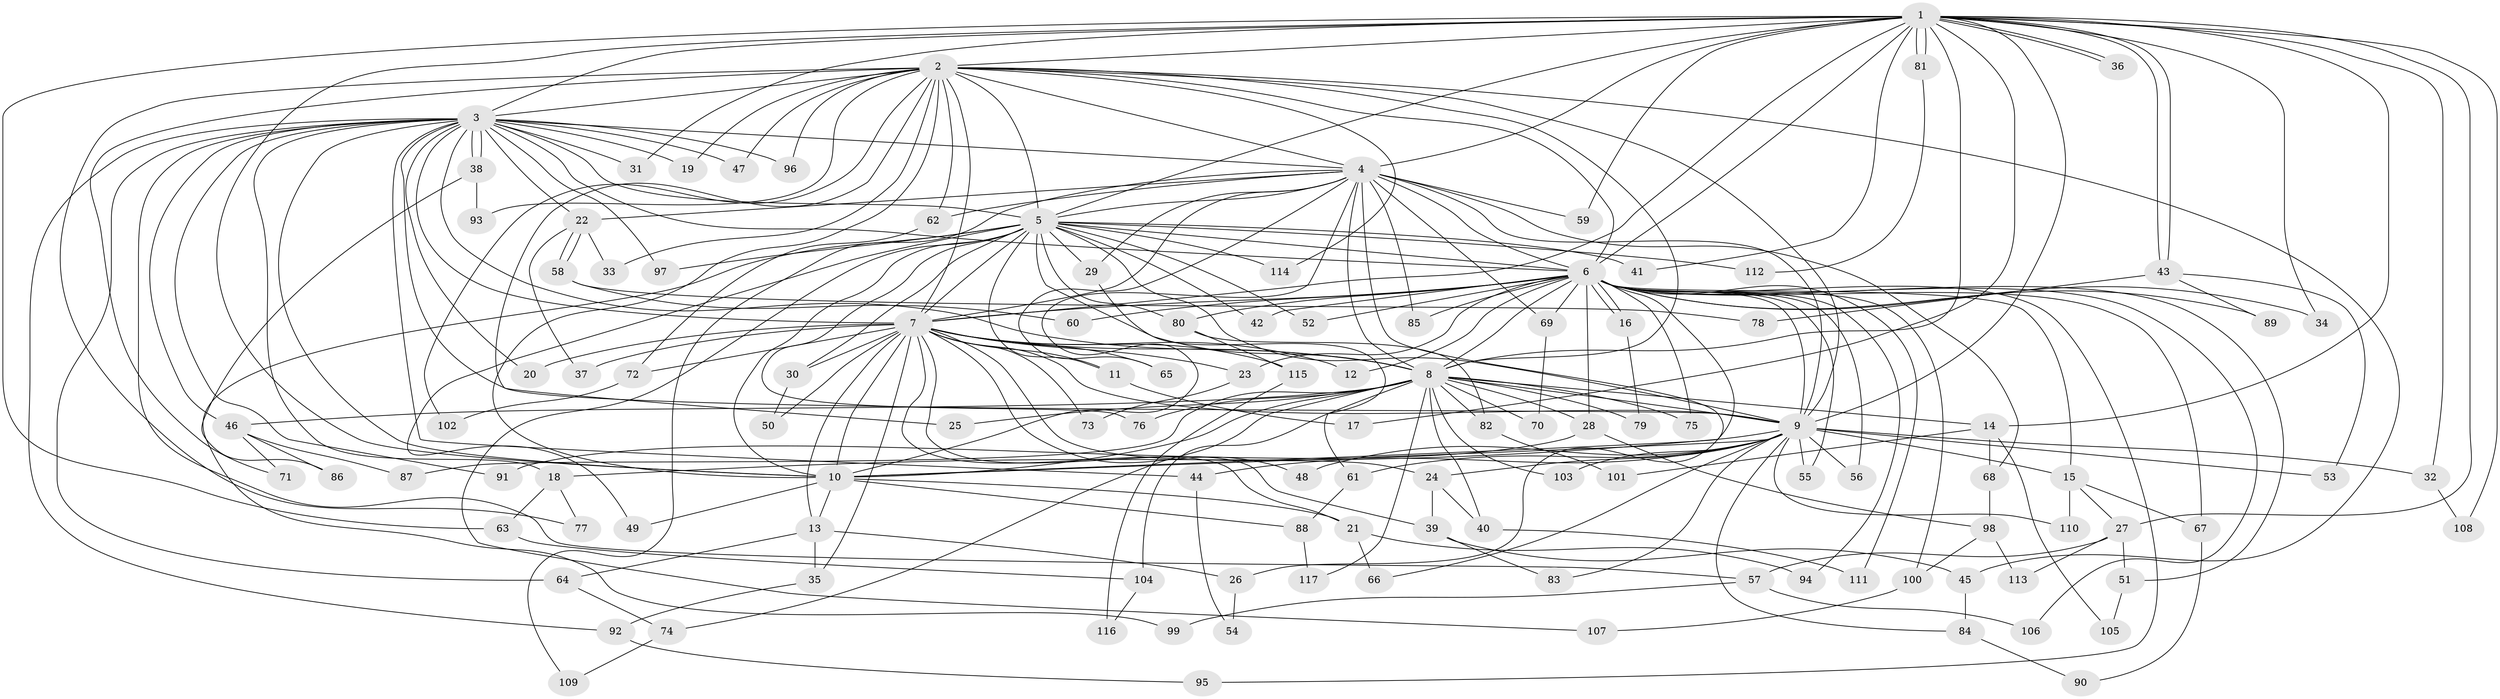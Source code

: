 // Generated by graph-tools (version 1.1) at 2025/13/03/09/25 04:13:43]
// undirected, 117 vertices, 259 edges
graph export_dot {
graph [start="1"]
  node [color=gray90,style=filled];
  1;
  2;
  3;
  4;
  5;
  6;
  7;
  8;
  9;
  10;
  11;
  12;
  13;
  14;
  15;
  16;
  17;
  18;
  19;
  20;
  21;
  22;
  23;
  24;
  25;
  26;
  27;
  28;
  29;
  30;
  31;
  32;
  33;
  34;
  35;
  36;
  37;
  38;
  39;
  40;
  41;
  42;
  43;
  44;
  45;
  46;
  47;
  48;
  49;
  50;
  51;
  52;
  53;
  54;
  55;
  56;
  57;
  58;
  59;
  60;
  61;
  62;
  63;
  64;
  65;
  66;
  67;
  68;
  69;
  70;
  71;
  72;
  73;
  74;
  75;
  76;
  77;
  78;
  79;
  80;
  81;
  82;
  83;
  84;
  85;
  86;
  87;
  88;
  89;
  90;
  91;
  92;
  93;
  94;
  95;
  96;
  97;
  98;
  99;
  100;
  101;
  102;
  103;
  104;
  105;
  106;
  107;
  108;
  109;
  110;
  111;
  112;
  113;
  114;
  115;
  116;
  117;
  1 -- 2;
  1 -- 3;
  1 -- 4;
  1 -- 5;
  1 -- 6;
  1 -- 7;
  1 -- 8;
  1 -- 9;
  1 -- 10;
  1 -- 14;
  1 -- 17;
  1 -- 27;
  1 -- 31;
  1 -- 32;
  1 -- 34;
  1 -- 36;
  1 -- 36;
  1 -- 41;
  1 -- 43;
  1 -- 43;
  1 -- 59;
  1 -- 63;
  1 -- 81;
  1 -- 81;
  1 -- 108;
  2 -- 3;
  2 -- 4;
  2 -- 5;
  2 -- 6;
  2 -- 7;
  2 -- 8;
  2 -- 9;
  2 -- 10;
  2 -- 19;
  2 -- 25;
  2 -- 33;
  2 -- 45;
  2 -- 47;
  2 -- 62;
  2 -- 71;
  2 -- 77;
  2 -- 93;
  2 -- 96;
  2 -- 102;
  2 -- 114;
  3 -- 4;
  3 -- 5;
  3 -- 6;
  3 -- 7;
  3 -- 8;
  3 -- 9;
  3 -- 10;
  3 -- 18;
  3 -- 19;
  3 -- 20;
  3 -- 22;
  3 -- 31;
  3 -- 38;
  3 -- 38;
  3 -- 44;
  3 -- 46;
  3 -- 47;
  3 -- 57;
  3 -- 64;
  3 -- 91;
  3 -- 92;
  3 -- 96;
  3 -- 97;
  4 -- 5;
  4 -- 6;
  4 -- 7;
  4 -- 8;
  4 -- 9;
  4 -- 10;
  4 -- 22;
  4 -- 26;
  4 -- 29;
  4 -- 59;
  4 -- 62;
  4 -- 65;
  4 -- 68;
  4 -- 69;
  4 -- 85;
  4 -- 109;
  5 -- 6;
  5 -- 7;
  5 -- 8;
  5 -- 9;
  5 -- 10;
  5 -- 11;
  5 -- 29;
  5 -- 30;
  5 -- 41;
  5 -- 42;
  5 -- 49;
  5 -- 52;
  5 -- 76;
  5 -- 80;
  5 -- 97;
  5 -- 99;
  5 -- 107;
  5 -- 112;
  5 -- 114;
  6 -- 7;
  6 -- 8;
  6 -- 9;
  6 -- 10;
  6 -- 12;
  6 -- 15;
  6 -- 16;
  6 -- 16;
  6 -- 23;
  6 -- 28;
  6 -- 34;
  6 -- 42;
  6 -- 51;
  6 -- 52;
  6 -- 55;
  6 -- 56;
  6 -- 60;
  6 -- 67;
  6 -- 69;
  6 -- 75;
  6 -- 80;
  6 -- 85;
  6 -- 89;
  6 -- 94;
  6 -- 95;
  6 -- 100;
  6 -- 106;
  6 -- 111;
  7 -- 8;
  7 -- 9;
  7 -- 10;
  7 -- 11;
  7 -- 12;
  7 -- 13;
  7 -- 20;
  7 -- 21;
  7 -- 23;
  7 -- 24;
  7 -- 30;
  7 -- 35;
  7 -- 37;
  7 -- 39;
  7 -- 48;
  7 -- 50;
  7 -- 65;
  7 -- 72;
  7 -- 73;
  7 -- 115;
  8 -- 9;
  8 -- 10;
  8 -- 14;
  8 -- 25;
  8 -- 28;
  8 -- 40;
  8 -- 46;
  8 -- 70;
  8 -- 74;
  8 -- 75;
  8 -- 76;
  8 -- 79;
  8 -- 82;
  8 -- 87;
  8 -- 103;
  8 -- 104;
  8 -- 117;
  9 -- 10;
  9 -- 15;
  9 -- 18;
  9 -- 24;
  9 -- 32;
  9 -- 44;
  9 -- 48;
  9 -- 53;
  9 -- 55;
  9 -- 56;
  9 -- 61;
  9 -- 66;
  9 -- 83;
  9 -- 84;
  9 -- 103;
  9 -- 110;
  10 -- 13;
  10 -- 21;
  10 -- 49;
  10 -- 88;
  11 -- 17;
  13 -- 26;
  13 -- 35;
  13 -- 64;
  14 -- 68;
  14 -- 101;
  14 -- 105;
  15 -- 27;
  15 -- 67;
  15 -- 110;
  16 -- 79;
  18 -- 63;
  18 -- 77;
  21 -- 66;
  21 -- 94;
  22 -- 33;
  22 -- 37;
  22 -- 58;
  22 -- 58;
  23 -- 73;
  24 -- 39;
  24 -- 40;
  26 -- 54;
  27 -- 51;
  27 -- 57;
  27 -- 113;
  28 -- 91;
  28 -- 98;
  29 -- 61;
  30 -- 50;
  32 -- 108;
  35 -- 92;
  38 -- 86;
  38 -- 93;
  39 -- 45;
  39 -- 83;
  40 -- 111;
  43 -- 53;
  43 -- 78;
  43 -- 89;
  44 -- 54;
  45 -- 84;
  46 -- 71;
  46 -- 86;
  46 -- 87;
  51 -- 105;
  57 -- 99;
  57 -- 106;
  58 -- 60;
  58 -- 78;
  61 -- 88;
  62 -- 72;
  63 -- 104;
  64 -- 74;
  67 -- 90;
  68 -- 98;
  69 -- 70;
  72 -- 102;
  74 -- 109;
  80 -- 82;
  80 -- 115;
  81 -- 112;
  82 -- 101;
  84 -- 90;
  88 -- 117;
  92 -- 95;
  98 -- 100;
  98 -- 113;
  100 -- 107;
  104 -- 116;
  115 -- 116;
}
